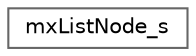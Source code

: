 digraph "类继承关系图"
{
 // LATEX_PDF_SIZE
  bgcolor="transparent";
  edge [fontname=Helvetica,fontsize=10,labelfontname=Helvetica,labelfontsize=10];
  node [fontname=Helvetica,fontsize=10,shape=box,height=0.2,width=0.4];
  rankdir="LR";
  Node0 [label="mxListNode_s",height=0.2,width=0.4,color="grey40", fillcolor="white", style="filled",URL="$structmx_list_node__s.html",tooltip=" "];
}
